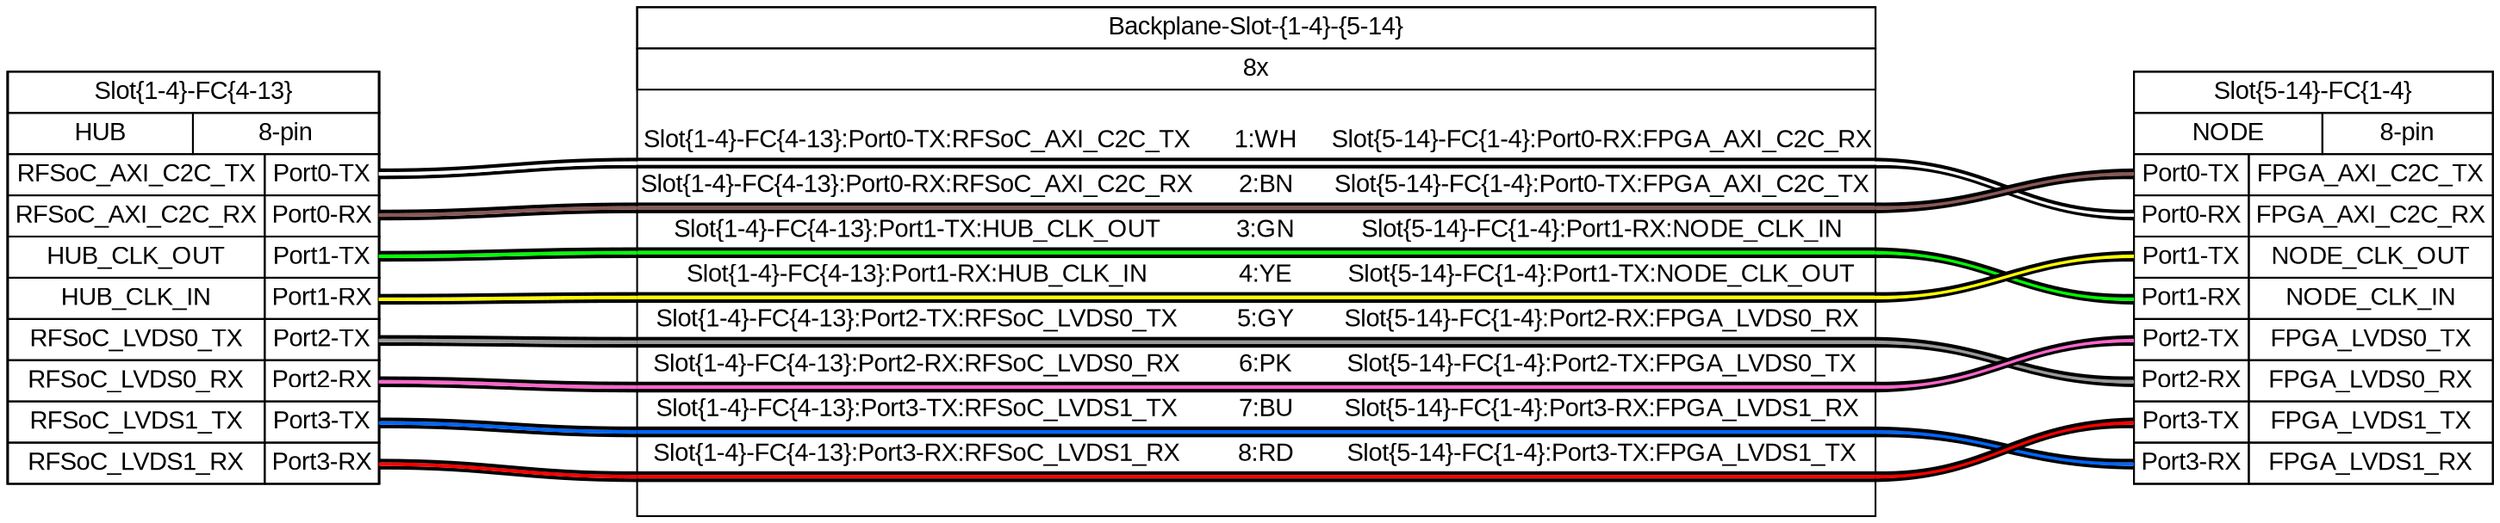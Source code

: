 graph {
// Graph generated by WireViz 0.3.2
// https://github.com/formatc1702/WireViz
	graph [bgcolor="#FFFFFF" fontname=arial nodesep=0.33 rankdir=LR ranksep=2]
	node [fillcolor="#FFFFFF" fontname=arial height=0 margin=0 shape=none style=filled width=0]
	edge [fontname=arial style=bold]
	"Slot{1-4}-FC{4-13}" [label=<
<table border="0" cellspacing="0" cellpadding="0">
 <tr><td>
  <table border="0" cellspacing="0" cellpadding="3" cellborder="1"><tr>
   <td balign="left">Slot{1-4}-FC{4-13}</td>
  </tr></table>
 </td></tr>
 <tr><td>
  <table border="0" cellspacing="0" cellpadding="3" cellborder="1"><tr>
   <td balign="left">HUB</td>
   <td balign="left">8-pin</td>
  </tr></table>
 </td></tr>
 <tr><td>
  <table border="0" cellspacing="0" cellpadding="3" cellborder="1">
   <tr>
    <td>RFSoC_AXI_C2C_TX</td>
    <td port="p1r">Port0-TX</td>
   </tr>
   <tr>
    <td>RFSoC_AXI_C2C_RX</td>
    <td port="p2r">Port0-RX</td>
   </tr>
   <tr>
    <td>HUB_CLK_OUT</td>
    <td port="p3r">Port1-TX</td>
   </tr>
   <tr>
    <td>HUB_CLK_IN</td>
    <td port="p4r">Port1-RX</td>
   </tr>
   <tr>
    <td>RFSoC_LVDS0_TX</td>
    <td port="p5r">Port2-TX</td>
   </tr>
   <tr>
    <td>RFSoC_LVDS0_RX</td>
    <td port="p6r">Port2-RX</td>
   </tr>
   <tr>
    <td>RFSoC_LVDS1_TX</td>
    <td port="p7r">Port3-TX</td>
   </tr>
   <tr>
    <td>RFSoC_LVDS1_RX</td>
    <td port="p8r">Port3-RX</td>
   </tr>
  </table>
 </td></tr>
</table>
> fillcolor="#FFFFFF" shape=box style=filled]
	"Slot{5-14}-FC{1-4}" [label=<
<table border="0" cellspacing="0" cellpadding="0">
 <tr><td>
  <table border="0" cellspacing="0" cellpadding="3" cellborder="1"><tr>
   <td balign="left">Slot{5-14}-FC{1-4}</td>
  </tr></table>
 </td></tr>
 <tr><td>
  <table border="0" cellspacing="0" cellpadding="3" cellborder="1"><tr>
   <td balign="left">NODE</td>
   <td balign="left">8-pin</td>
  </tr></table>
 </td></tr>
 <tr><td>
  <table border="0" cellspacing="0" cellpadding="3" cellborder="1">
   <tr>
    <td port="p1l">Port0-TX</td>
    <td>FPGA_AXI_C2C_TX</td>
   </tr>
   <tr>
    <td port="p2l">Port0-RX</td>
    <td>FPGA_AXI_C2C_RX</td>
   </tr>
   <tr>
    <td port="p3l">Port1-TX</td>
    <td>NODE_CLK_OUT</td>
   </tr>
   <tr>
    <td port="p4l">Port1-RX</td>
    <td>NODE_CLK_IN</td>
   </tr>
   <tr>
    <td port="p5l">Port2-TX</td>
    <td>FPGA_LVDS0_TX</td>
   </tr>
   <tr>
    <td port="p6l">Port2-RX</td>
    <td>FPGA_LVDS0_RX</td>
   </tr>
   <tr>
    <td port="p7l">Port3-TX</td>
    <td>FPGA_LVDS1_TX</td>
   </tr>
   <tr>
    <td port="p8l">Port3-RX</td>
    <td>FPGA_LVDS1_RX</td>
   </tr>
  </table>
 </td></tr>
</table>
> fillcolor="#FFFFFF" shape=box style=filled]
	edge [color="#000000:#ffffff:#000000"]
	"Slot{1-4}-FC{4-13}":p1r:e -- "Backplane-Slot-{1-4}-{5-14}":w1:w
	"Backplane-Slot-{1-4}-{5-14}":w1:e -- "Slot{5-14}-FC{1-4}":p2l:w
	edge [color="#000000:#895956:#000000"]
	"Slot{1-4}-FC{4-13}":p2r:e -- "Backplane-Slot-{1-4}-{5-14}":w2:w
	"Backplane-Slot-{1-4}-{5-14}":w2:e -- "Slot{5-14}-FC{1-4}":p1l:w
	edge [color="#000000:#00ff00:#000000"]
	"Slot{1-4}-FC{4-13}":p3r:e -- "Backplane-Slot-{1-4}-{5-14}":w3:w
	"Backplane-Slot-{1-4}-{5-14}":w3:e -- "Slot{5-14}-FC{1-4}":p4l:w
	edge [color="#000000:#ffff00:#000000"]
	"Slot{1-4}-FC{4-13}":p4r:e -- "Backplane-Slot-{1-4}-{5-14}":w4:w
	"Backplane-Slot-{1-4}-{5-14}":w4:e -- "Slot{5-14}-FC{1-4}":p3l:w
	edge [color="#000000:#999999:#000000"]
	"Slot{1-4}-FC{4-13}":p5r:e -- "Backplane-Slot-{1-4}-{5-14}":w5:w
	"Backplane-Slot-{1-4}-{5-14}":w5:e -- "Slot{5-14}-FC{1-4}":p6l:w
	edge [color="#000000:#ff66cc:#000000"]
	"Slot{1-4}-FC{4-13}":p6r:e -- "Backplane-Slot-{1-4}-{5-14}":w6:w
	"Backplane-Slot-{1-4}-{5-14}":w6:e -- "Slot{5-14}-FC{1-4}":p5l:w
	edge [color="#000000:#0066ff:#000000"]
	"Slot{1-4}-FC{4-13}":p7r:e -- "Backplane-Slot-{1-4}-{5-14}":w7:w
	"Backplane-Slot-{1-4}-{5-14}":w7:e -- "Slot{5-14}-FC{1-4}":p8l:w
	edge [color="#000000:#ff0000:#000000"]
	"Slot{1-4}-FC{4-13}":p8r:e -- "Backplane-Slot-{1-4}-{5-14}":w8:w
	"Backplane-Slot-{1-4}-{5-14}":w8:e -- "Slot{5-14}-FC{1-4}":p7l:w
	"Backplane-Slot-{1-4}-{5-14}" [label=<
<table border="0" cellspacing="0" cellpadding="0">
 <tr><td>
  <table border="0" cellspacing="0" cellpadding="3" cellborder="1"><tr>
   <td balign="left">Backplane-Slot-{1-4}-{5-14}</td>
  </tr></table>
 </td></tr>
 <tr><td>
  <table border="0" cellspacing="0" cellpadding="3" cellborder="1"><tr>
   <td balign="left">8x</td>
  </tr></table>
 </td></tr>
 <tr><td>
  <table border="0" cellspacing="0" cellborder="0">
   <tr><td>&nbsp;</td></tr>
   <tr>
    <td>Slot{1-4}-FC{4-13}:Port0-TX:RFSoC_AXI_C2C_TX</td>
    <td>
     1:WH
    </td>
    <td>Slot{5-14}-FC{1-4}:Port0-RX:FPGA_AXI_C2C_RX</td>
   </tr>
   <tr>
    <td colspan="3" border="0" cellspacing="0" cellpadding="0" port="w1" height="6">
     <table cellspacing="0" cellborder="0" border="0">
      <tr><td colspan="3" cellpadding="0" height="2" bgcolor="#000000" border="0"></td></tr>
      <tr><td colspan="3" cellpadding="0" height="2" bgcolor="#ffffff" border="0"></td></tr>
      <tr><td colspan="3" cellpadding="0" height="2" bgcolor="#000000" border="0"></td></tr>
     </table>
    </td>
   </tr>
   <tr>
    <td>Slot{1-4}-FC{4-13}:Port0-RX:RFSoC_AXI_C2C_RX</td>
    <td>
     2:BN
    </td>
    <td>Slot{5-14}-FC{1-4}:Port0-TX:FPGA_AXI_C2C_TX</td>
   </tr>
   <tr>
    <td colspan="3" border="0" cellspacing="0" cellpadding="0" port="w2" height="6">
     <table cellspacing="0" cellborder="0" border="0">
      <tr><td colspan="3" cellpadding="0" height="2" bgcolor="#000000" border="0"></td></tr>
      <tr><td colspan="3" cellpadding="0" height="2" bgcolor="#895956" border="0"></td></tr>
      <tr><td colspan="3" cellpadding="0" height="2" bgcolor="#000000" border="0"></td></tr>
     </table>
    </td>
   </tr>
   <tr>
    <td>Slot{1-4}-FC{4-13}:Port1-TX:HUB_CLK_OUT</td>
    <td>
     3:GN
    </td>
    <td>Slot{5-14}-FC{1-4}:Port1-RX:NODE_CLK_IN</td>
   </tr>
   <tr>
    <td colspan="3" border="0" cellspacing="0" cellpadding="0" port="w3" height="6">
     <table cellspacing="0" cellborder="0" border="0">
      <tr><td colspan="3" cellpadding="0" height="2" bgcolor="#000000" border="0"></td></tr>
      <tr><td colspan="3" cellpadding="0" height="2" bgcolor="#00ff00" border="0"></td></tr>
      <tr><td colspan="3" cellpadding="0" height="2" bgcolor="#000000" border="0"></td></tr>
     </table>
    </td>
   </tr>
   <tr>
    <td>Slot{1-4}-FC{4-13}:Port1-RX:HUB_CLK_IN</td>
    <td>
     4:YE
    </td>
    <td>Slot{5-14}-FC{1-4}:Port1-TX:NODE_CLK_OUT</td>
   </tr>
   <tr>
    <td colspan="3" border="0" cellspacing="0" cellpadding="0" port="w4" height="6">
     <table cellspacing="0" cellborder="0" border="0">
      <tr><td colspan="3" cellpadding="0" height="2" bgcolor="#000000" border="0"></td></tr>
      <tr><td colspan="3" cellpadding="0" height="2" bgcolor="#ffff00" border="0"></td></tr>
      <tr><td colspan="3" cellpadding="0" height="2" bgcolor="#000000" border="0"></td></tr>
     </table>
    </td>
   </tr>
   <tr>
    <td>Slot{1-4}-FC{4-13}:Port2-TX:RFSoC_LVDS0_TX</td>
    <td>
     5:GY
    </td>
    <td>Slot{5-14}-FC{1-4}:Port2-RX:FPGA_LVDS0_RX</td>
   </tr>
   <tr>
    <td colspan="3" border="0" cellspacing="0" cellpadding="0" port="w5" height="6">
     <table cellspacing="0" cellborder="0" border="0">
      <tr><td colspan="3" cellpadding="0" height="2" bgcolor="#000000" border="0"></td></tr>
      <tr><td colspan="3" cellpadding="0" height="2" bgcolor="#999999" border="0"></td></tr>
      <tr><td colspan="3" cellpadding="0" height="2" bgcolor="#000000" border="0"></td></tr>
     </table>
    </td>
   </tr>
   <tr>
    <td>Slot{1-4}-FC{4-13}:Port2-RX:RFSoC_LVDS0_RX</td>
    <td>
     6:PK
    </td>
    <td>Slot{5-14}-FC{1-4}:Port2-TX:FPGA_LVDS0_TX</td>
   </tr>
   <tr>
    <td colspan="3" border="0" cellspacing="0" cellpadding="0" port="w6" height="6">
     <table cellspacing="0" cellborder="0" border="0">
      <tr><td colspan="3" cellpadding="0" height="2" bgcolor="#000000" border="0"></td></tr>
      <tr><td colspan="3" cellpadding="0" height="2" bgcolor="#ff66cc" border="0"></td></tr>
      <tr><td colspan="3" cellpadding="0" height="2" bgcolor="#000000" border="0"></td></tr>
     </table>
    </td>
   </tr>
   <tr>
    <td>Slot{1-4}-FC{4-13}:Port3-TX:RFSoC_LVDS1_TX</td>
    <td>
     7:BU
    </td>
    <td>Slot{5-14}-FC{1-4}:Port3-RX:FPGA_LVDS1_RX</td>
   </tr>
   <tr>
    <td colspan="3" border="0" cellspacing="0" cellpadding="0" port="w7" height="6">
     <table cellspacing="0" cellborder="0" border="0">
      <tr><td colspan="3" cellpadding="0" height="2" bgcolor="#000000" border="0"></td></tr>
      <tr><td colspan="3" cellpadding="0" height="2" bgcolor="#0066ff" border="0"></td></tr>
      <tr><td colspan="3" cellpadding="0" height="2" bgcolor="#000000" border="0"></td></tr>
     </table>
    </td>
   </tr>
   <tr>
    <td>Slot{1-4}-FC{4-13}:Port3-RX:RFSoC_LVDS1_RX</td>
    <td>
     8:RD
    </td>
    <td>Slot{5-14}-FC{1-4}:Port3-TX:FPGA_LVDS1_TX</td>
   </tr>
   <tr>
    <td colspan="3" border="0" cellspacing="0" cellpadding="0" port="w8" height="6">
     <table cellspacing="0" cellborder="0" border="0">
      <tr><td colspan="3" cellpadding="0" height="2" bgcolor="#000000" border="0"></td></tr>
      <tr><td colspan="3" cellpadding="0" height="2" bgcolor="#ff0000" border="0"></td></tr>
      <tr><td colspan="3" cellpadding="0" height="2" bgcolor="#000000" border="0"></td></tr>
     </table>
    </td>
   </tr>
   <tr><td>&nbsp;</td></tr>
  </table>
 </td></tr>
</table>
> fillcolor="#FFFFFF" shape=box style=filled]
}
